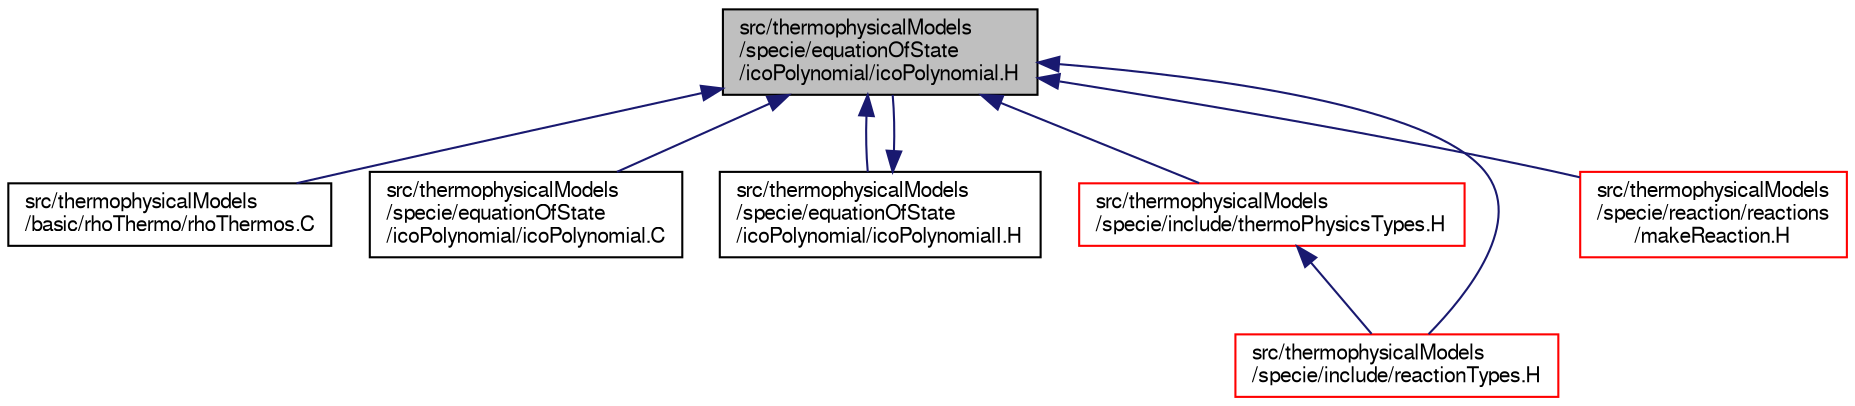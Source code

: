 digraph "src/thermophysicalModels/specie/equationOfState/icoPolynomial/icoPolynomial.H"
{
  bgcolor="transparent";
  edge [fontname="FreeSans",fontsize="10",labelfontname="FreeSans",labelfontsize="10"];
  node [fontname="FreeSans",fontsize="10",shape=record];
  Node48 [label="src/thermophysicalModels\l/specie/equationOfState\l/icoPolynomial/icoPolynomial.H",height=0.2,width=0.4,color="black", fillcolor="grey75", style="filled", fontcolor="black"];
  Node48 -> Node49 [dir="back",color="midnightblue",fontsize="10",style="solid",fontname="FreeSans"];
  Node49 [label="src/thermophysicalModels\l/basic/rhoThermo/rhoThermos.C",height=0.2,width=0.4,color="black",URL="$a15479.html"];
  Node48 -> Node50 [dir="back",color="midnightblue",fontsize="10",style="solid",fontname="FreeSans"];
  Node50 [label="src/thermophysicalModels\l/specie/equationOfState\l/icoPolynomial/icoPolynomial.C",height=0.2,width=0.4,color="black",URL="$a16403.html"];
  Node48 -> Node51 [dir="back",color="midnightblue",fontsize="10",style="solid",fontname="FreeSans"];
  Node51 [label="src/thermophysicalModels\l/specie/equationOfState\l/icoPolynomial/icoPolynomialI.H",height=0.2,width=0.4,color="black",URL="$a16409.html"];
  Node51 -> Node48 [dir="back",color="midnightblue",fontsize="10",style="solid",fontname="FreeSans"];
  Node48 -> Node52 [dir="back",color="midnightblue",fontsize="10",style="solid",fontname="FreeSans"];
  Node52 [label="src/thermophysicalModels\l/specie/include/thermoPhysicsTypes.H",height=0.2,width=0.4,color="red",URL="$a16463.html",tooltip="Type definitions for thermo-physics models. "];
  Node52 -> Node65 [dir="back",color="midnightblue",fontsize="10",style="solid",fontname="FreeSans"];
  Node65 [label="src/thermophysicalModels\l/specie/include/reactionTypes.H",height=0.2,width=0.4,color="red",URL="$a16460.html",tooltip="Type definitions for reactions. "];
  Node48 -> Node65 [dir="back",color="midnightblue",fontsize="10",style="solid",fontname="FreeSans"];
  Node48 -> Node71 [dir="back",color="midnightblue",fontsize="10",style="solid",fontname="FreeSans"];
  Node71 [label="src/thermophysicalModels\l/specie/reaction/reactions\l/makeReaction.H",height=0.2,width=0.4,color="red",URL="$a16547.html",tooltip="Macros for instantiating reactions on given thermo packages. "];
}
